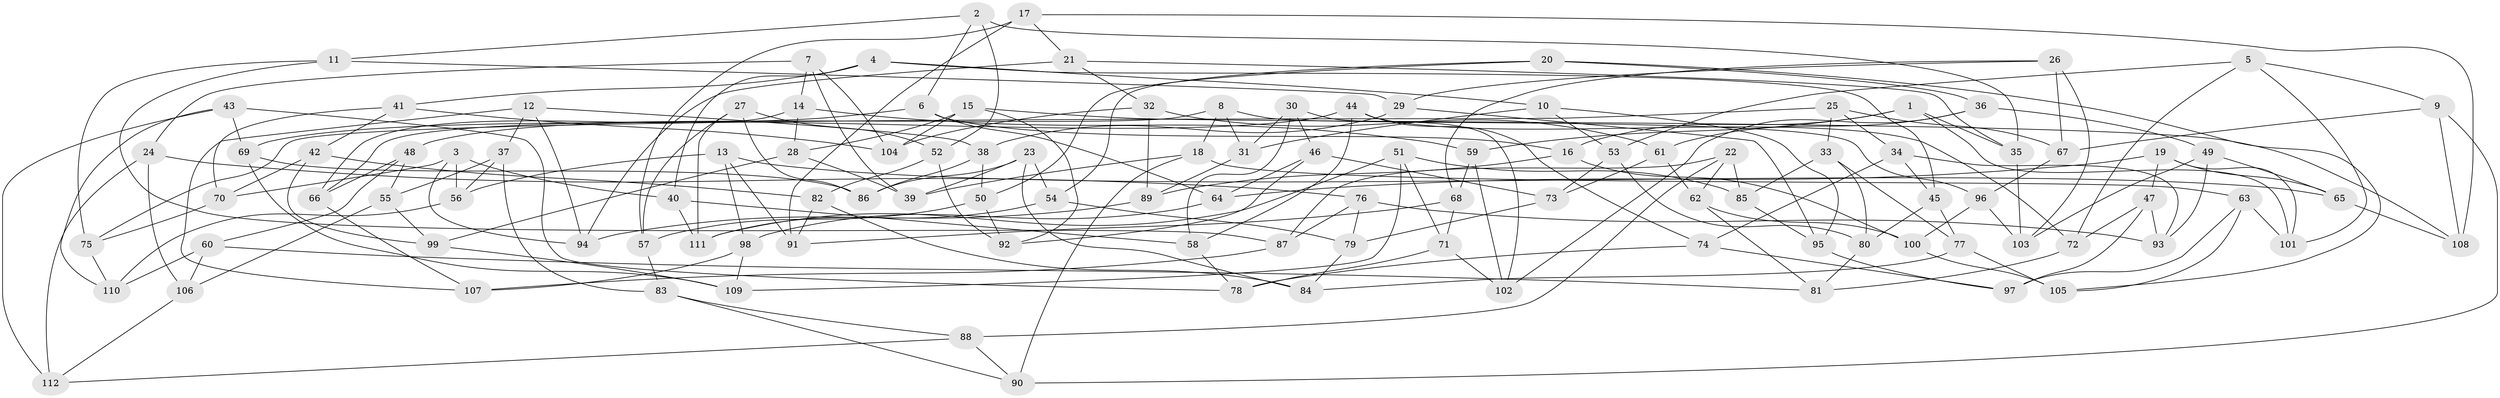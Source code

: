 // coarse degree distribution, {6: 0.39705882352941174, 4: 0.3088235294117647, 5: 0.25, 3: 0.04411764705882353}
// Generated by graph-tools (version 1.1) at 2025/38/03/04/25 23:38:15]
// undirected, 112 vertices, 224 edges
graph export_dot {
  node [color=gray90,style=filled];
  1;
  2;
  3;
  4;
  5;
  6;
  7;
  8;
  9;
  10;
  11;
  12;
  13;
  14;
  15;
  16;
  17;
  18;
  19;
  20;
  21;
  22;
  23;
  24;
  25;
  26;
  27;
  28;
  29;
  30;
  31;
  32;
  33;
  34;
  35;
  36;
  37;
  38;
  39;
  40;
  41;
  42;
  43;
  44;
  45;
  46;
  47;
  48;
  49;
  50;
  51;
  52;
  53;
  54;
  55;
  56;
  57;
  58;
  59;
  60;
  61;
  62;
  63;
  64;
  65;
  66;
  67;
  68;
  69;
  70;
  71;
  72;
  73;
  74;
  75;
  76;
  77;
  78;
  79;
  80;
  81;
  82;
  83;
  84;
  85;
  86;
  87;
  88;
  89;
  90;
  91;
  92;
  93;
  94;
  95;
  96;
  97;
  98;
  99;
  100;
  101;
  102;
  103;
  104;
  105;
  106;
  107;
  108;
  109;
  110;
  111;
  112;
  1 -- 101;
  1 -- 35;
  1 -- 59;
  1 -- 16;
  2 -- 6;
  2 -- 52;
  2 -- 35;
  2 -- 11;
  3 -- 94;
  3 -- 40;
  3 -- 70;
  3 -- 56;
  4 -- 40;
  4 -- 45;
  4 -- 41;
  4 -- 10;
  5 -- 9;
  5 -- 101;
  5 -- 72;
  5 -- 53;
  6 -- 69;
  6 -- 64;
  6 -- 16;
  7 -- 24;
  7 -- 14;
  7 -- 104;
  7 -- 39;
  8 -- 96;
  8 -- 31;
  8 -- 18;
  8 -- 66;
  9 -- 67;
  9 -- 90;
  9 -- 108;
  10 -- 53;
  10 -- 31;
  10 -- 95;
  11 -- 87;
  11 -- 29;
  11 -- 75;
  12 -- 107;
  12 -- 94;
  12 -- 37;
  12 -- 38;
  13 -- 91;
  13 -- 65;
  13 -- 98;
  13 -- 56;
  14 -- 59;
  14 -- 28;
  14 -- 66;
  15 -- 92;
  15 -- 104;
  15 -- 108;
  15 -- 28;
  16 -- 89;
  16 -- 100;
  17 -- 57;
  17 -- 108;
  17 -- 21;
  17 -- 91;
  18 -- 90;
  18 -- 63;
  18 -- 39;
  19 -- 47;
  19 -- 65;
  19 -- 101;
  19 -- 64;
  20 -- 50;
  20 -- 36;
  20 -- 54;
  20 -- 105;
  21 -- 32;
  21 -- 35;
  21 -- 94;
  22 -- 88;
  22 -- 87;
  22 -- 62;
  22 -- 85;
  23 -- 86;
  23 -- 84;
  23 -- 54;
  23 -- 39;
  24 -- 112;
  24 -- 76;
  24 -- 106;
  25 -- 34;
  25 -- 33;
  25 -- 75;
  25 -- 67;
  26 -- 103;
  26 -- 68;
  26 -- 29;
  26 -- 67;
  27 -- 111;
  27 -- 86;
  27 -- 52;
  27 -- 57;
  28 -- 99;
  28 -- 39;
  29 -- 95;
  29 -- 38;
  30 -- 31;
  30 -- 102;
  30 -- 46;
  30 -- 58;
  31 -- 89;
  32 -- 61;
  32 -- 104;
  32 -- 89;
  33 -- 85;
  33 -- 80;
  33 -- 77;
  34 -- 74;
  34 -- 45;
  34 -- 93;
  35 -- 103;
  36 -- 61;
  36 -- 49;
  36 -- 102;
  37 -- 55;
  37 -- 56;
  37 -- 83;
  38 -- 86;
  38 -- 50;
  40 -- 111;
  40 -- 58;
  41 -- 42;
  41 -- 70;
  41 -- 104;
  42 -- 99;
  42 -- 70;
  42 -- 82;
  43 -- 78;
  43 -- 110;
  43 -- 112;
  43 -- 69;
  44 -- 74;
  44 -- 48;
  44 -- 72;
  44 -- 58;
  45 -- 77;
  45 -- 80;
  46 -- 64;
  46 -- 92;
  46 -- 73;
  47 -- 97;
  47 -- 72;
  47 -- 93;
  48 -- 55;
  48 -- 66;
  48 -- 60;
  49 -- 103;
  49 -- 65;
  49 -- 93;
  50 -- 57;
  50 -- 92;
  51 -- 109;
  51 -- 71;
  51 -- 85;
  51 -- 111;
  52 -- 82;
  52 -- 92;
  53 -- 73;
  53 -- 80;
  54 -- 79;
  54 -- 111;
  55 -- 99;
  55 -- 106;
  56 -- 110;
  57 -- 83;
  58 -- 78;
  59 -- 102;
  59 -- 68;
  60 -- 110;
  60 -- 81;
  60 -- 106;
  61 -- 62;
  61 -- 73;
  62 -- 81;
  62 -- 100;
  63 -- 105;
  63 -- 97;
  63 -- 101;
  64 -- 98;
  65 -- 108;
  66 -- 107;
  67 -- 96;
  68 -- 71;
  68 -- 91;
  69 -- 109;
  69 -- 86;
  70 -- 75;
  71 -- 78;
  71 -- 102;
  72 -- 81;
  73 -- 79;
  74 -- 97;
  74 -- 78;
  75 -- 110;
  76 -- 79;
  76 -- 93;
  76 -- 87;
  77 -- 84;
  77 -- 105;
  79 -- 84;
  80 -- 81;
  82 -- 84;
  82 -- 91;
  83 -- 90;
  83 -- 88;
  85 -- 95;
  87 -- 107;
  88 -- 90;
  88 -- 112;
  89 -- 94;
  95 -- 97;
  96 -- 100;
  96 -- 103;
  98 -- 107;
  98 -- 109;
  99 -- 109;
  100 -- 105;
  106 -- 112;
}
